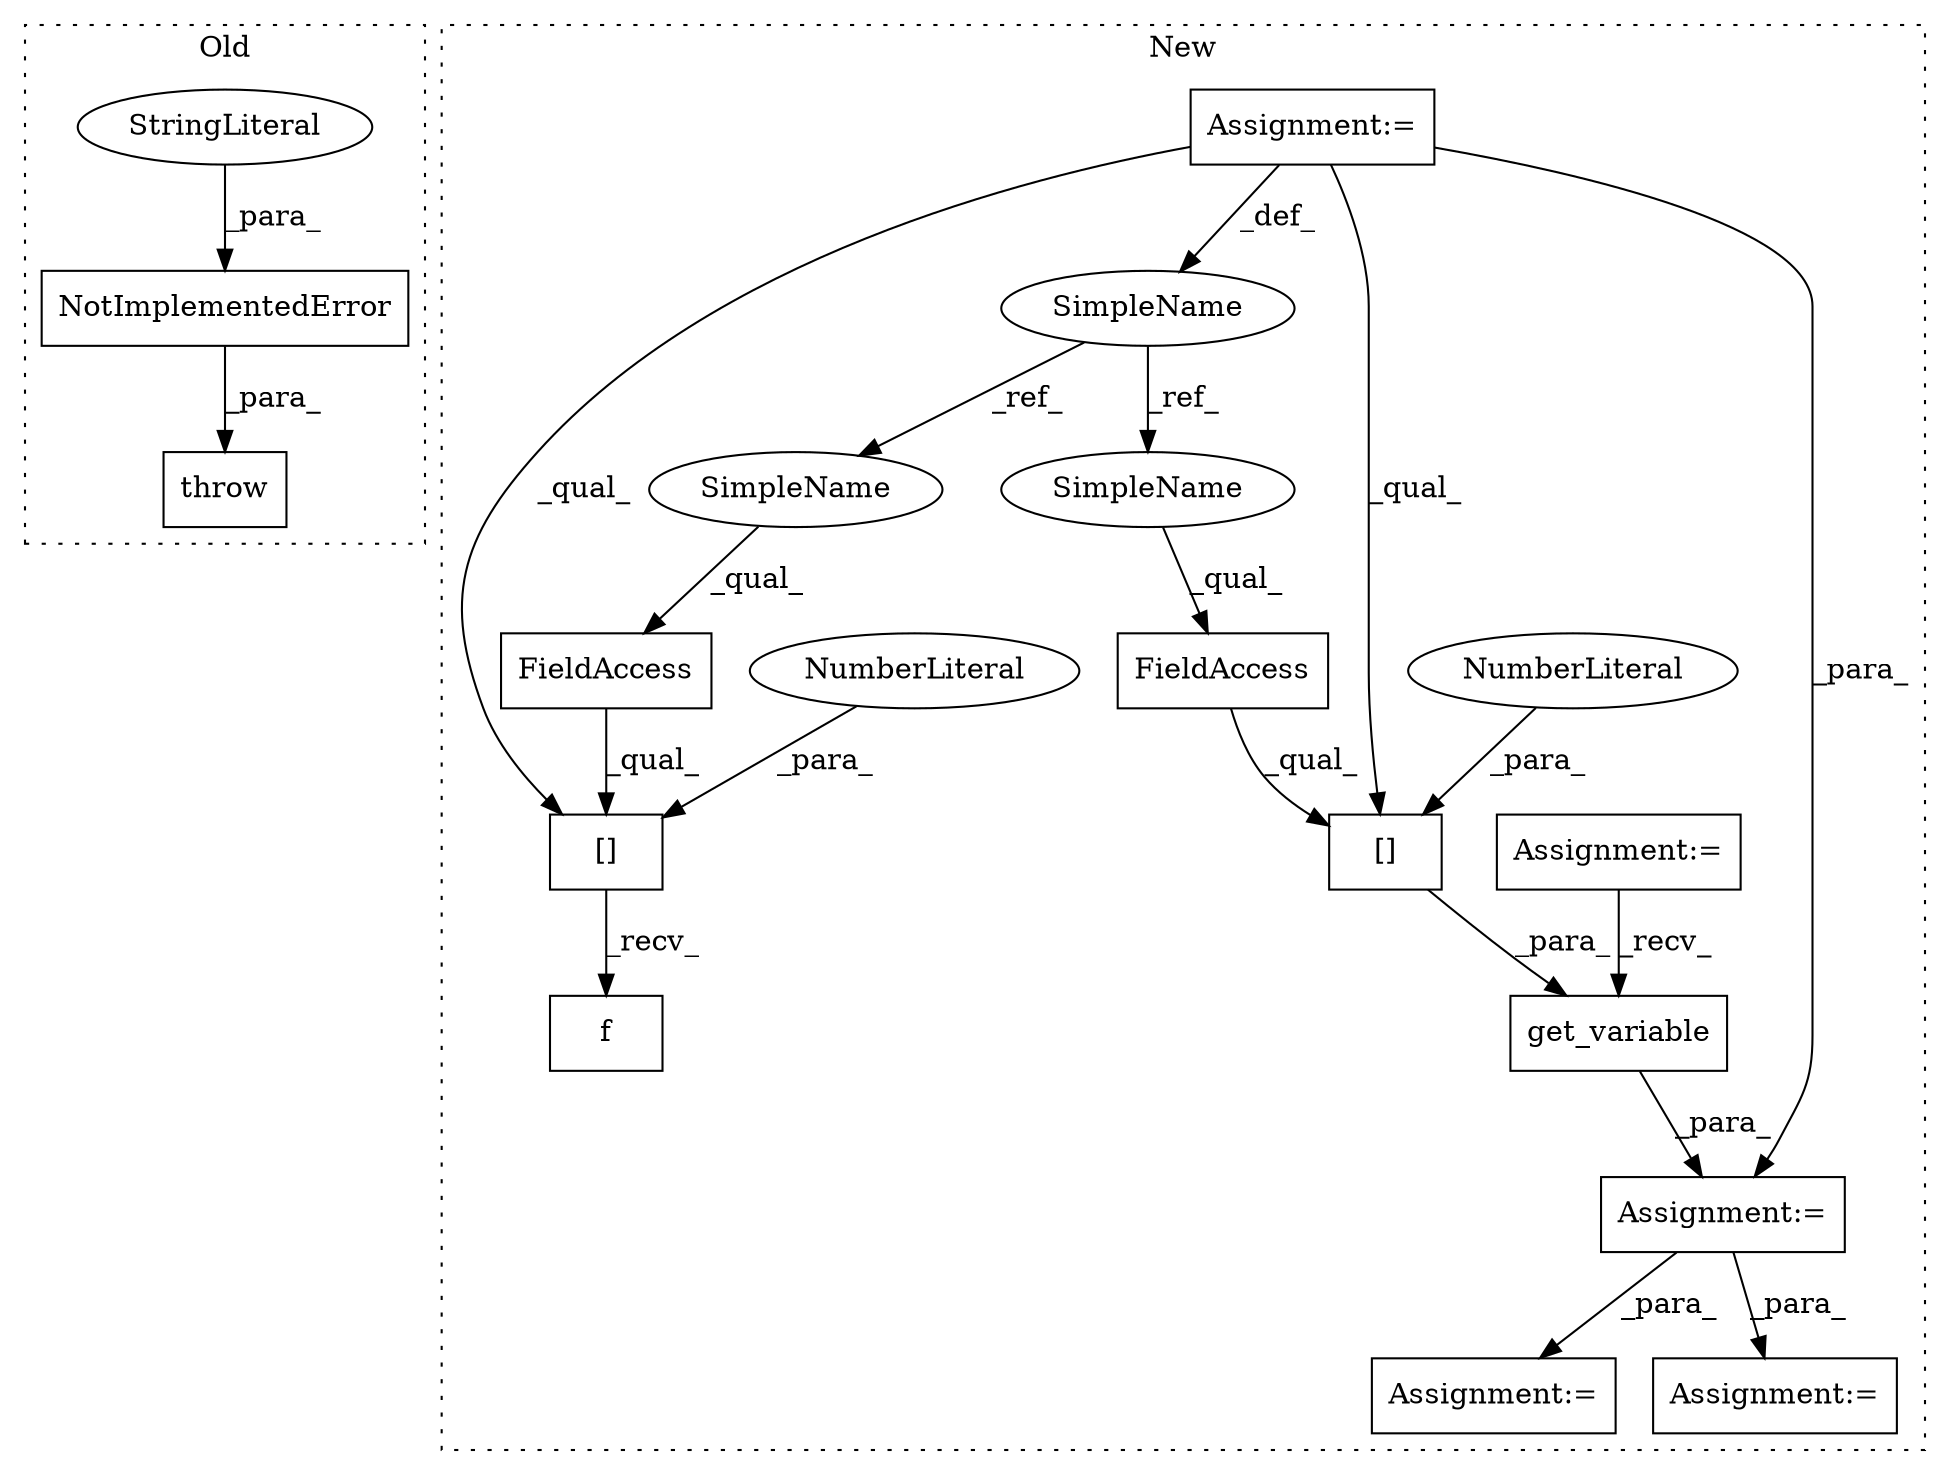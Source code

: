digraph G {
subgraph cluster0 {
1 [label="throw" a="53" s="2577" l="6" shape="box"];
3 [label="NotImplementedError" a="32" s="2583,2651" l="20,1" shape="box"];
9 [label="StringLiteral" a="45" s="2603" l="48" shape="ellipse"];
label = "Old";
style="dotted";
}
subgraph cluster1 {
2 [label="get_variable" a="32" s="2902,2929" l="13,1" shape="box"];
4 [label="Assignment:=" a="7" s="2745" l="4" shape="box"];
5 [label="Assignment:=" a="7" s="2996" l="2" shape="box"];
6 [label="FieldAccess" a="22" s="2915" l="11" shape="box"];
7 [label="FieldAccess" a="22" s="3280" l="12" shape="box"];
8 [label="Assignment:=" a="7" s="2814" l="9" shape="box"];
10 [label="SimpleName" a="42" s="2745" l="4" shape="ellipse"];
11 [label="[]" a="2" s="3280,3294" l="13,1" shape="box"];
12 [label="NumberLiteral" a="34" s="3293" l="1" shape="ellipse"];
13 [label="[]" a="2" s="2915,2928" l="12,1" shape="box"];
14 [label="NumberLiteral" a="34" s="2927" l="1" shape="ellipse"];
15 [label="Assignment:=" a="7" s="2891" l="1" shape="box"];
16 [label="f" a="32" s="3296" l="3" shape="box"];
17 [label="Assignment:=" a="7" s="3217" l="1" shape="box"];
18 [label="SimpleName" a="42" s="2915" l="4" shape="ellipse"];
19 [label="SimpleName" a="42" s="3280" l="4" shape="ellipse"];
label = "New";
style="dotted";
}
2 -> 15 [label="_para_"];
3 -> 1 [label="_para_"];
4 -> 13 [label="_qual_"];
4 -> 15 [label="_para_"];
4 -> 10 [label="_def_"];
4 -> 11 [label="_qual_"];
6 -> 13 [label="_qual_"];
7 -> 11 [label="_qual_"];
8 -> 2 [label="_recv_"];
9 -> 3 [label="_para_"];
10 -> 18 [label="_ref_"];
10 -> 19 [label="_ref_"];
11 -> 16 [label="_recv_"];
12 -> 11 [label="_para_"];
13 -> 2 [label="_para_"];
14 -> 13 [label="_para_"];
15 -> 17 [label="_para_"];
15 -> 5 [label="_para_"];
18 -> 6 [label="_qual_"];
19 -> 7 [label="_qual_"];
}